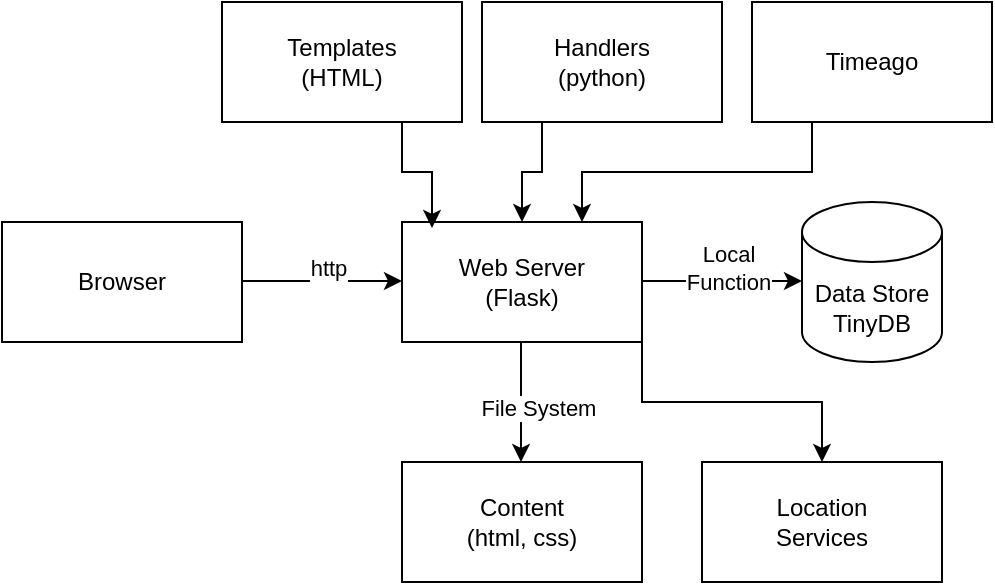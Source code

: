 <mxfile version="26.0.13">
  <diagram name="Page-1" id="_XCGJRsC9apOD0Hnpynx">
    <mxGraphModel dx="1224" dy="733" grid="1" gridSize="10" guides="1" tooltips="1" connect="1" arrows="1" fold="1" page="1" pageScale="1" pageWidth="850" pageHeight="1100" math="0" shadow="0">
      <root>
        <mxCell id="0" />
        <mxCell id="1" parent="0" />
        <mxCell id="oUj69M43p0sgvqFuir48-1" value="Browser" style="rounded=0;whiteSpace=wrap;html=1;" vertex="1" parent="1">
          <mxGeometry x="160" y="250" width="120" height="60" as="geometry" />
        </mxCell>
        <mxCell id="oUj69M43p0sgvqFuir48-21" style="edgeStyle=orthogonalEdgeStyle;rounded=0;orthogonalLoop=1;jettySize=auto;html=1;exitX=1;exitY=1;exitDx=0;exitDy=0;entryX=0.5;entryY=0;entryDx=0;entryDy=0;" edge="1" parent="1" source="oUj69M43p0sgvqFuir48-2" target="oUj69M43p0sgvqFuir48-20">
          <mxGeometry relative="1" as="geometry" />
        </mxCell>
        <mxCell id="oUj69M43p0sgvqFuir48-2" value="Web Server&lt;div&gt;(Flask)&lt;/div&gt;" style="rounded=0;whiteSpace=wrap;html=1;" vertex="1" parent="1">
          <mxGeometry x="360" y="250" width="120" height="60" as="geometry" />
        </mxCell>
        <mxCell id="oUj69M43p0sgvqFuir48-3" value="Data Store&lt;div&gt;TinyDB&lt;/div&gt;" style="shape=cylinder3;whiteSpace=wrap;html=1;boundedLbl=1;backgroundOutline=1;size=15;" vertex="1" parent="1">
          <mxGeometry x="560" y="240" width="70" height="80" as="geometry" />
        </mxCell>
        <mxCell id="oUj69M43p0sgvqFuir48-4" value="Content&lt;div&gt;(html, css)&lt;/div&gt;" style="rounded=0;whiteSpace=wrap;html=1;" vertex="1" parent="1">
          <mxGeometry x="360" y="370" width="120" height="60" as="geometry" />
        </mxCell>
        <mxCell id="oUj69M43p0sgvqFuir48-5" value="" style="endArrow=classic;html=1;rounded=0;" edge="1" parent="1">
          <mxGeometry width="50" height="50" relative="1" as="geometry">
            <mxPoint x="280" y="279.5" as="sourcePoint" />
            <mxPoint x="360" y="279.5" as="targetPoint" />
          </mxGeometry>
        </mxCell>
        <mxCell id="oUj69M43p0sgvqFuir48-6" value="http" style="edgeLabel;html=1;align=center;verticalAlign=middle;resizable=0;points=[];" vertex="1" connectable="0" parent="oUj69M43p0sgvqFuir48-5">
          <mxGeometry x="0.07" y="8" relative="1" as="geometry">
            <mxPoint y="1" as="offset" />
          </mxGeometry>
        </mxCell>
        <mxCell id="oUj69M43p0sgvqFuir48-7" value="" style="endArrow=classic;html=1;rounded=0;" edge="1" parent="1">
          <mxGeometry width="50" height="50" relative="1" as="geometry">
            <mxPoint x="480" y="279.5" as="sourcePoint" />
            <mxPoint x="560" y="279.5" as="targetPoint" />
          </mxGeometry>
        </mxCell>
        <mxCell id="oUj69M43p0sgvqFuir48-8" value="Local&lt;div&gt;Function&lt;/div&gt;" style="edgeLabel;html=1;align=center;verticalAlign=middle;resizable=0;points=[];" vertex="1" connectable="0" parent="oUj69M43p0sgvqFuir48-7">
          <mxGeometry x="0.07" y="8" relative="1" as="geometry">
            <mxPoint y="1" as="offset" />
          </mxGeometry>
        </mxCell>
        <mxCell id="oUj69M43p0sgvqFuir48-9" value="" style="endArrow=classic;html=1;rounded=0;" edge="1" parent="1">
          <mxGeometry width="50" height="50" relative="1" as="geometry">
            <mxPoint x="419.5" y="310" as="sourcePoint" />
            <mxPoint x="419.5" y="370" as="targetPoint" />
          </mxGeometry>
        </mxCell>
        <mxCell id="oUj69M43p0sgvqFuir48-10" value="File System" style="edgeLabel;html=1;align=center;verticalAlign=middle;resizable=0;points=[];" vertex="1" connectable="0" parent="oUj69M43p0sgvqFuir48-9">
          <mxGeometry x="0.07" y="8" relative="1" as="geometry">
            <mxPoint y="1" as="offset" />
          </mxGeometry>
        </mxCell>
        <mxCell id="oUj69M43p0sgvqFuir48-14" value="Templates&lt;div&gt;(HTML)&lt;/div&gt;" style="rounded=0;whiteSpace=wrap;html=1;" vertex="1" parent="1">
          <mxGeometry x="270" y="140" width="120" height="60" as="geometry" />
        </mxCell>
        <mxCell id="oUj69M43p0sgvqFuir48-15" style="edgeStyle=orthogonalEdgeStyle;rounded=0;orthogonalLoop=1;jettySize=auto;html=1;exitX=0.75;exitY=1;exitDx=0;exitDy=0;entryX=0.125;entryY=0.05;entryDx=0;entryDy=0;entryPerimeter=0;" edge="1" parent="1" source="oUj69M43p0sgvqFuir48-14" target="oUj69M43p0sgvqFuir48-2">
          <mxGeometry relative="1" as="geometry" />
        </mxCell>
        <mxCell id="oUj69M43p0sgvqFuir48-17" style="edgeStyle=orthogonalEdgeStyle;rounded=0;orthogonalLoop=1;jettySize=auto;html=1;exitX=0.25;exitY=1;exitDx=0;exitDy=0;entryX=0.5;entryY=0;entryDx=0;entryDy=0;" edge="1" parent="1" source="oUj69M43p0sgvqFuir48-16" target="oUj69M43p0sgvqFuir48-2">
          <mxGeometry relative="1" as="geometry" />
        </mxCell>
        <mxCell id="oUj69M43p0sgvqFuir48-16" value="Handlers&lt;div&gt;(python)&lt;/div&gt;" style="rounded=0;whiteSpace=wrap;html=1;" vertex="1" parent="1">
          <mxGeometry x="400" y="140" width="120" height="60" as="geometry" />
        </mxCell>
        <mxCell id="oUj69M43p0sgvqFuir48-19" style="edgeStyle=orthogonalEdgeStyle;rounded=0;orthogonalLoop=1;jettySize=auto;html=1;exitX=0.25;exitY=1;exitDx=0;exitDy=0;entryX=0.75;entryY=0;entryDx=0;entryDy=0;" edge="1" parent="1" source="oUj69M43p0sgvqFuir48-18" target="oUj69M43p0sgvqFuir48-2">
          <mxGeometry relative="1" as="geometry" />
        </mxCell>
        <mxCell id="oUj69M43p0sgvqFuir48-18" value="Timeago" style="rounded=0;whiteSpace=wrap;html=1;" vertex="1" parent="1">
          <mxGeometry x="535" y="140" width="120" height="60" as="geometry" />
        </mxCell>
        <mxCell id="oUj69M43p0sgvqFuir48-20" value="Location&lt;div&gt;Services&lt;/div&gt;" style="rounded=0;whiteSpace=wrap;html=1;" vertex="1" parent="1">
          <mxGeometry x="510" y="370" width="120" height="60" as="geometry" />
        </mxCell>
      </root>
    </mxGraphModel>
  </diagram>
</mxfile>

